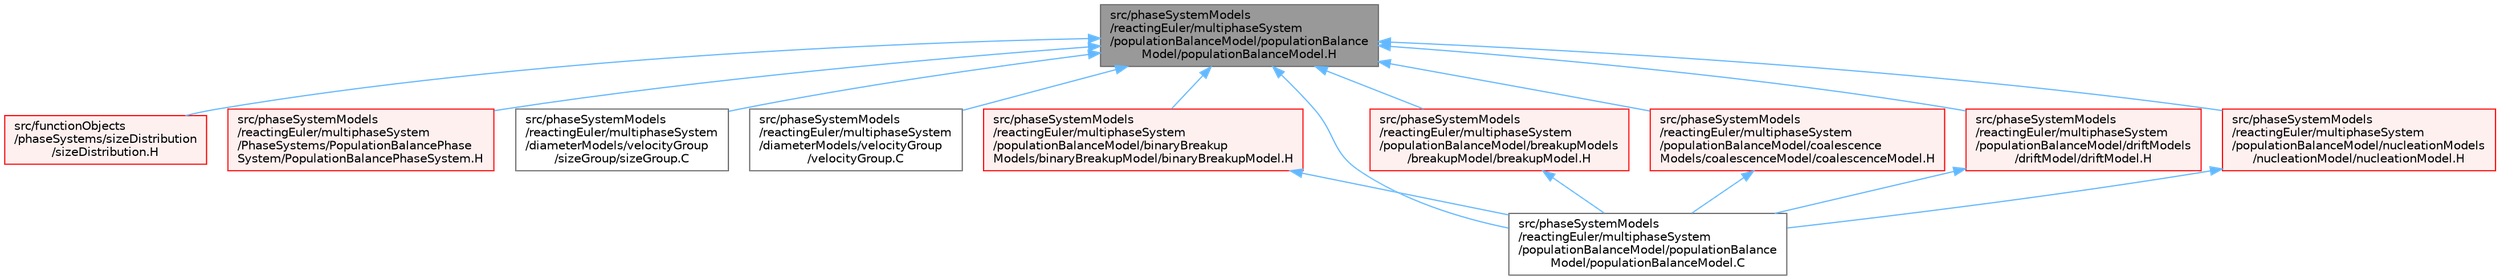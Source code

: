 digraph "src/phaseSystemModels/reactingEuler/multiphaseSystem/populationBalanceModel/populationBalanceModel/populationBalanceModel.H"
{
 // LATEX_PDF_SIZE
  bgcolor="transparent";
  edge [fontname=Helvetica,fontsize=10,labelfontname=Helvetica,labelfontsize=10];
  node [fontname=Helvetica,fontsize=10,shape=box,height=0.2,width=0.4];
  Node1 [id="Node000001",label="src/phaseSystemModels\l/reactingEuler/multiphaseSystem\l/populationBalanceModel/populationBalance\lModel/populationBalanceModel.H",height=0.2,width=0.4,color="gray40", fillcolor="grey60", style="filled", fontcolor="black",tooltip=" "];
  Node1 -> Node2 [id="edge1_Node000001_Node000002",dir="back",color="steelblue1",style="solid",tooltip=" "];
  Node2 [id="Node000002",label="src/functionObjects\l/phaseSystems/sizeDistribution\l/sizeDistribution.H",height=0.2,width=0.4,color="red", fillcolor="#FFF0F0", style="filled",URL="$sizeDistribution_8H.html",tooltip=" "];
  Node1 -> Node4 [id="edge2_Node000001_Node000004",dir="back",color="steelblue1",style="solid",tooltip=" "];
  Node4 [id="Node000004",label="src/phaseSystemModels\l/reactingEuler/multiphaseSystem\l/PhaseSystems/PopulationBalancePhase\lSystem/PopulationBalancePhaseSystem.H",height=0.2,width=0.4,color="red", fillcolor="#FFF0F0", style="filled",URL="$PopulationBalancePhaseSystem_8H.html",tooltip=" "];
  Node1 -> Node8 [id="edge3_Node000001_Node000008",dir="back",color="steelblue1",style="solid",tooltip=" "];
  Node8 [id="Node000008",label="src/phaseSystemModels\l/reactingEuler/multiphaseSystem\l/diameterModels/velocityGroup\l/sizeGroup/sizeGroup.C",height=0.2,width=0.4,color="grey40", fillcolor="white", style="filled",URL="$sizeGroup_8C.html",tooltip=" "];
  Node1 -> Node9 [id="edge4_Node000001_Node000009",dir="back",color="steelblue1",style="solid",tooltip=" "];
  Node9 [id="Node000009",label="src/phaseSystemModels\l/reactingEuler/multiphaseSystem\l/diameterModels/velocityGroup\l/velocityGroup.C",height=0.2,width=0.4,color="grey40", fillcolor="white", style="filled",URL="$velocityGroup_8C.html",tooltip=" "];
  Node1 -> Node10 [id="edge5_Node000001_Node000010",dir="back",color="steelblue1",style="solid",tooltip=" "];
  Node10 [id="Node000010",label="src/phaseSystemModels\l/reactingEuler/multiphaseSystem\l/populationBalanceModel/binaryBreakup\lModels/binaryBreakupModel/binaryBreakupModel.H",height=0.2,width=0.4,color="red", fillcolor="#FFF0F0", style="filled",URL="$binaryBreakupModel_8H.html",tooltip=" "];
  Node10 -> Node18 [id="edge6_Node000010_Node000018",dir="back",color="steelblue1",style="solid",tooltip=" "];
  Node18 [id="Node000018",label="src/phaseSystemModels\l/reactingEuler/multiphaseSystem\l/populationBalanceModel/populationBalance\lModel/populationBalanceModel.C",height=0.2,width=0.4,color="grey40", fillcolor="white", style="filled",URL="$populationBalanceModel_8C.html",tooltip=" "];
  Node1 -> Node19 [id="edge7_Node000001_Node000019",dir="back",color="steelblue1",style="solid",tooltip=" "];
  Node19 [id="Node000019",label="src/phaseSystemModels\l/reactingEuler/multiphaseSystem\l/populationBalanceModel/breakupModels\l/breakupModel/breakupModel.H",height=0.2,width=0.4,color="red", fillcolor="#FFF0F0", style="filled",URL="$breakupModel_8H.html",tooltip=" "];
  Node19 -> Node18 [id="edge8_Node000019_Node000018",dir="back",color="steelblue1",style="solid",tooltip=" "];
  Node1 -> Node30 [id="edge9_Node000001_Node000030",dir="back",color="steelblue1",style="solid",tooltip=" "];
  Node30 [id="Node000030",label="src/phaseSystemModels\l/reactingEuler/multiphaseSystem\l/populationBalanceModel/coalescence\lModels/coalescenceModel/coalescenceModel.H",height=0.2,width=0.4,color="red", fillcolor="#FFF0F0", style="filled",URL="$coalescenceModel_8H.html",tooltip=" "];
  Node30 -> Node18 [id="edge10_Node000030_Node000018",dir="back",color="steelblue1",style="solid",tooltip=" "];
  Node1 -> Node44 [id="edge11_Node000001_Node000044",dir="back",color="steelblue1",style="solid",tooltip=" "];
  Node44 [id="Node000044",label="src/phaseSystemModels\l/reactingEuler/multiphaseSystem\l/populationBalanceModel/driftModels\l/driftModel/driftModel.H",height=0.2,width=0.4,color="red", fillcolor="#FFF0F0", style="filled",URL="$driftModel_8H.html",tooltip=" "];
  Node44 -> Node18 [id="edge12_Node000044_Node000018",dir="back",color="steelblue1",style="solid",tooltip=" "];
  Node1 -> Node52 [id="edge13_Node000001_Node000052",dir="back",color="steelblue1",style="solid",tooltip=" "];
  Node52 [id="Node000052",label="src/phaseSystemModels\l/reactingEuler/multiphaseSystem\l/populationBalanceModel/nucleationModels\l/nucleationModel/nucleationModel.H",height=0.2,width=0.4,color="red", fillcolor="#FFF0F0", style="filled",URL="$nucleationModel_8H.html",tooltip=" "];
  Node52 -> Node18 [id="edge14_Node000052_Node000018",dir="back",color="steelblue1",style="solid",tooltip=" "];
  Node1 -> Node18 [id="edge15_Node000001_Node000018",dir="back",color="steelblue1",style="solid",tooltip=" "];
}
